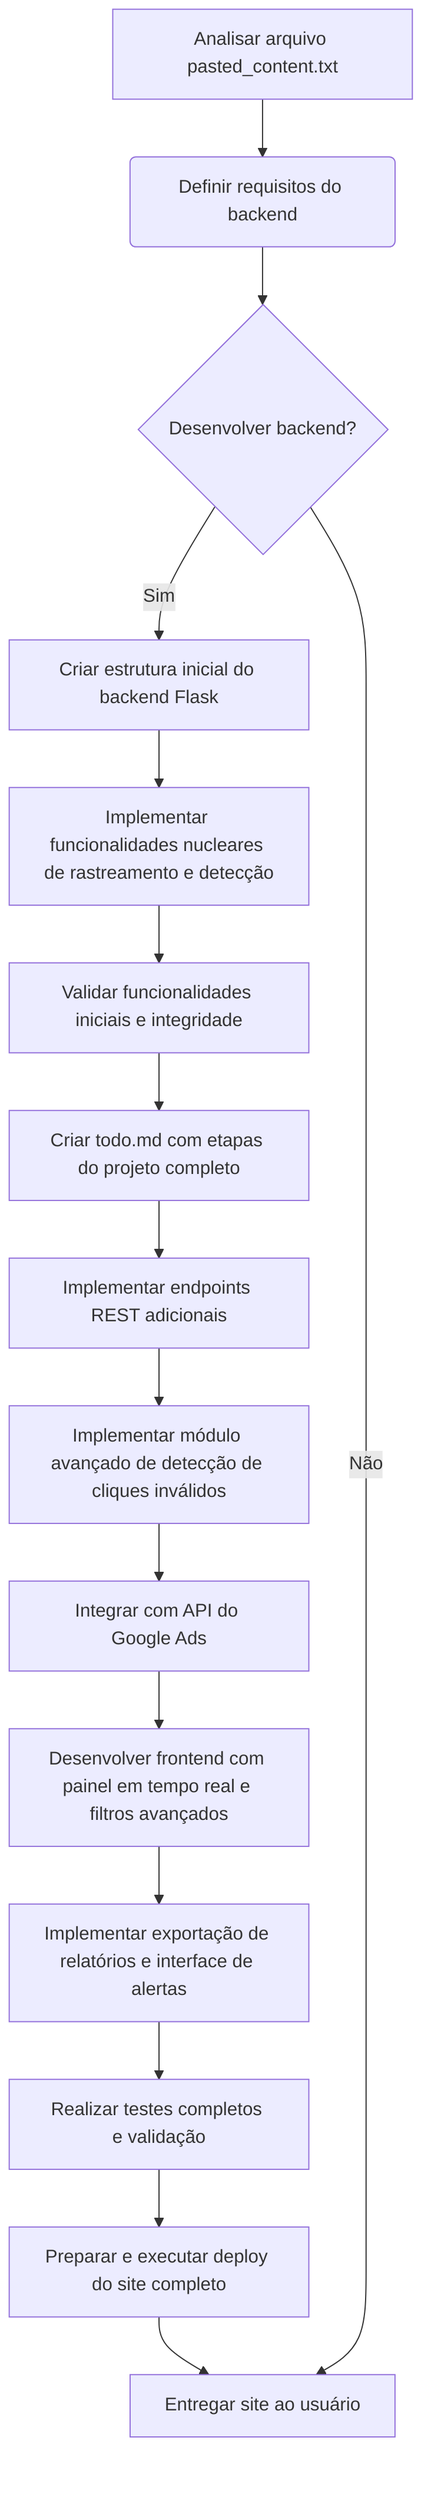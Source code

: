 graph TD
    A[Analisar arquivo pasted_content.txt] --> B(Definir requisitos do backend);
    B --> C{Desenvolver backend?};
    C -- Sim --> D[Criar estrutura inicial do backend Flask];
    D --> E[Implementar funcionalidades nucleares de rastreamento e detecção];
    E --> F[Validar funcionalidades iniciais e integridade];
    F --> G[Criar todo.md com etapas do projeto completo];
    G --> H[Implementar endpoints REST adicionais];
    H --> I[Implementar módulo avançado de detecção de cliques inválidos];
    I --> J[Integrar com API do Google Ads];
    J --> K[Desenvolver frontend com painel em tempo real e filtros avançados];
    K --> L[Implementar exportação de relatórios e interface de alertas];
    L --> M[Realizar testes completos e validação];
    M --> N[Preparar e executar deploy do site completo];
    N --> O[Entregar site ao usuário];
    C -- Não --> O;